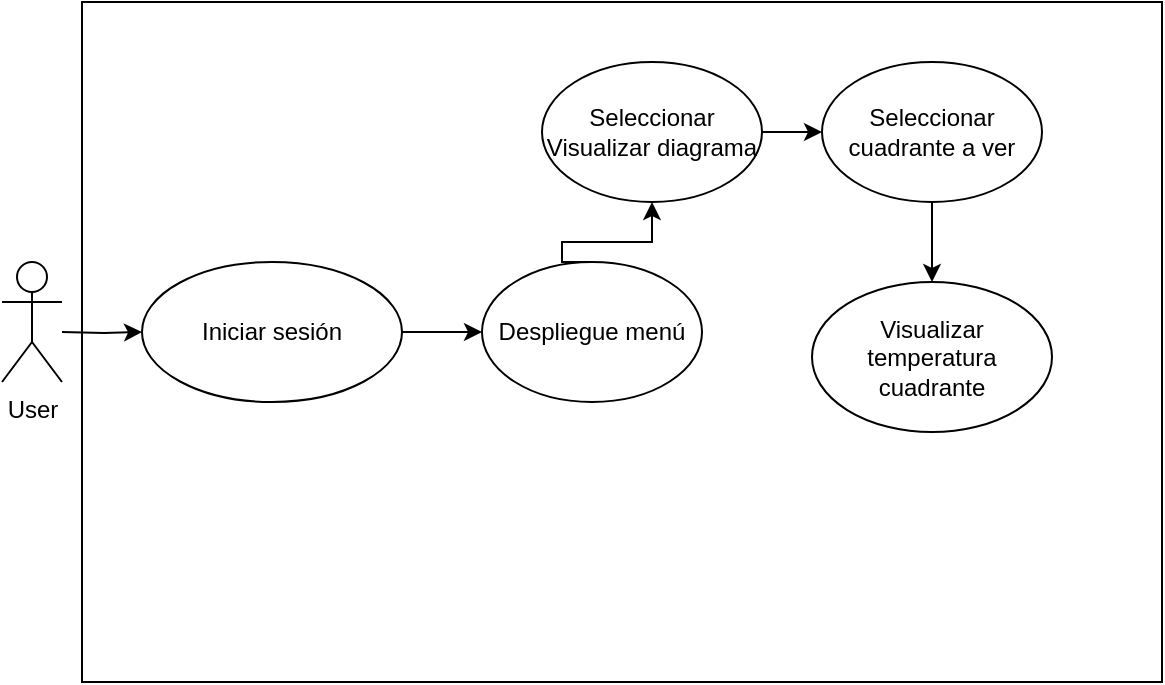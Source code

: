<mxfile version="24.7.13">
  <diagram name="Página-1" id="0JnVKzkA5znbCPhKI5Gs">
    <mxGraphModel grid="1" page="1" gridSize="10" guides="1" tooltips="1" connect="1" arrows="1" fold="1" pageScale="1" pageWidth="827" pageHeight="1169" math="0" shadow="0">
      <root>
        <mxCell id="0" />
        <mxCell id="1" parent="0" />
        <mxCell id="hSpwkMhy5BQAA6_46WMT-1" value="4)Recuperación de usuario y contraseña" style="text;whiteSpace=wrap;" vertex="1" parent="1">
          <mxGeometry x="279" y="240" width="250" height="40" as="geometry" />
        </mxCell>
        <mxCell id="hSpwkMhy5BQAA6_46WMT-2" value="" style="rounded=0;whiteSpace=wrap;html=1;align=left;" vertex="1" parent="1">
          <mxGeometry x="140" y="140" width="540" height="340" as="geometry" />
        </mxCell>
        <mxCell id="hSpwkMhy5BQAA6_46WMT-3" value="" style="edgeStyle=orthogonalEdgeStyle;rounded=0;orthogonalLoop=1;jettySize=auto;html=1;" edge="1" parent="1" target="hSpwkMhy5BQAA6_46WMT-6">
          <mxGeometry relative="1" as="geometry">
            <mxPoint x="180" y="300" as="targetPoint" />
            <mxPoint x="130" y="305" as="sourcePoint" />
          </mxGeometry>
        </mxCell>
        <mxCell id="hSpwkMhy5BQAA6_46WMT-4" value="User" style="shape=umlActor;verticalLabelPosition=bottom;verticalAlign=top;html=1;outlineConnect=0;" vertex="1" parent="1">
          <mxGeometry x="100" y="270" width="30" height="60" as="geometry" />
        </mxCell>
        <mxCell id="hSpwkMhy5BQAA6_46WMT-5" value="" style="edgeStyle=orthogonalEdgeStyle;rounded=0;orthogonalLoop=1;jettySize=auto;html=1;" edge="1" parent="1" source="hSpwkMhy5BQAA6_46WMT-6" target="hSpwkMhy5BQAA6_46WMT-8">
          <mxGeometry relative="1" as="geometry" />
        </mxCell>
        <mxCell id="hSpwkMhy5BQAA6_46WMT-6" value="Iniciar sesión" style="ellipse;whiteSpace=wrap;html=1;" vertex="1" parent="1">
          <mxGeometry x="170" y="270" width="130" height="70" as="geometry" />
        </mxCell>
        <mxCell id="hSpwkMhy5BQAA6_46WMT-7" style="edgeStyle=orthogonalEdgeStyle;rounded=0;orthogonalLoop=1;jettySize=auto;html=1;exitX=0.5;exitY=0;exitDx=0;exitDy=0;entryX=0.5;entryY=1;entryDx=0;entryDy=0;" edge="1" parent="1" source="hSpwkMhy5BQAA6_46WMT-8" target="hSpwkMhy5BQAA6_46WMT-10">
          <mxGeometry relative="1" as="geometry">
            <Array as="points">
              <mxPoint x="380" y="270" />
              <mxPoint x="380" y="260" />
              <mxPoint x="425" y="260" />
            </Array>
          </mxGeometry>
        </mxCell>
        <mxCell id="hSpwkMhy5BQAA6_46WMT-8" value="Despliegue menú" style="ellipse;whiteSpace=wrap;html=1;" vertex="1" parent="1">
          <mxGeometry x="340" y="270" width="110" height="70" as="geometry" />
        </mxCell>
        <mxCell id="hSpwkMhy5BQAA6_46WMT-9" style="edgeStyle=orthogonalEdgeStyle;rounded=0;orthogonalLoop=1;jettySize=auto;html=1;" edge="1" parent="1" source="hSpwkMhy5BQAA6_46WMT-10" target="hSpwkMhy5BQAA6_46WMT-13">
          <mxGeometry relative="1" as="geometry" />
        </mxCell>
        <mxCell id="hSpwkMhy5BQAA6_46WMT-10" value="Seleccionar Visualizar diagrama" style="ellipse;whiteSpace=wrap;html=1;" vertex="1" parent="1">
          <mxGeometry x="370" y="170" width="110" height="70" as="geometry" />
        </mxCell>
        <mxCell id="hSpwkMhy5BQAA6_46WMT-11" value="Visualizar temperatura cuadrante" style="ellipse;whiteSpace=wrap;html=1;" vertex="1" parent="1">
          <mxGeometry x="505" y="280" width="120" height="75" as="geometry" />
        </mxCell>
        <mxCell id="hSpwkMhy5BQAA6_46WMT-12" style="edgeStyle=orthogonalEdgeStyle;rounded=0;orthogonalLoop=1;jettySize=auto;html=1;entryX=0.5;entryY=0;entryDx=0;entryDy=0;" edge="1" parent="1" source="hSpwkMhy5BQAA6_46WMT-13" target="hSpwkMhy5BQAA6_46WMT-11">
          <mxGeometry relative="1" as="geometry" />
        </mxCell>
        <mxCell id="hSpwkMhy5BQAA6_46WMT-13" value="Seleccionar cuadrante a ver" style="ellipse;whiteSpace=wrap;html=1;" vertex="1" parent="1">
          <mxGeometry x="510" y="170" width="110" height="70" as="geometry" />
        </mxCell>
      </root>
    </mxGraphModel>
  </diagram>
</mxfile>
